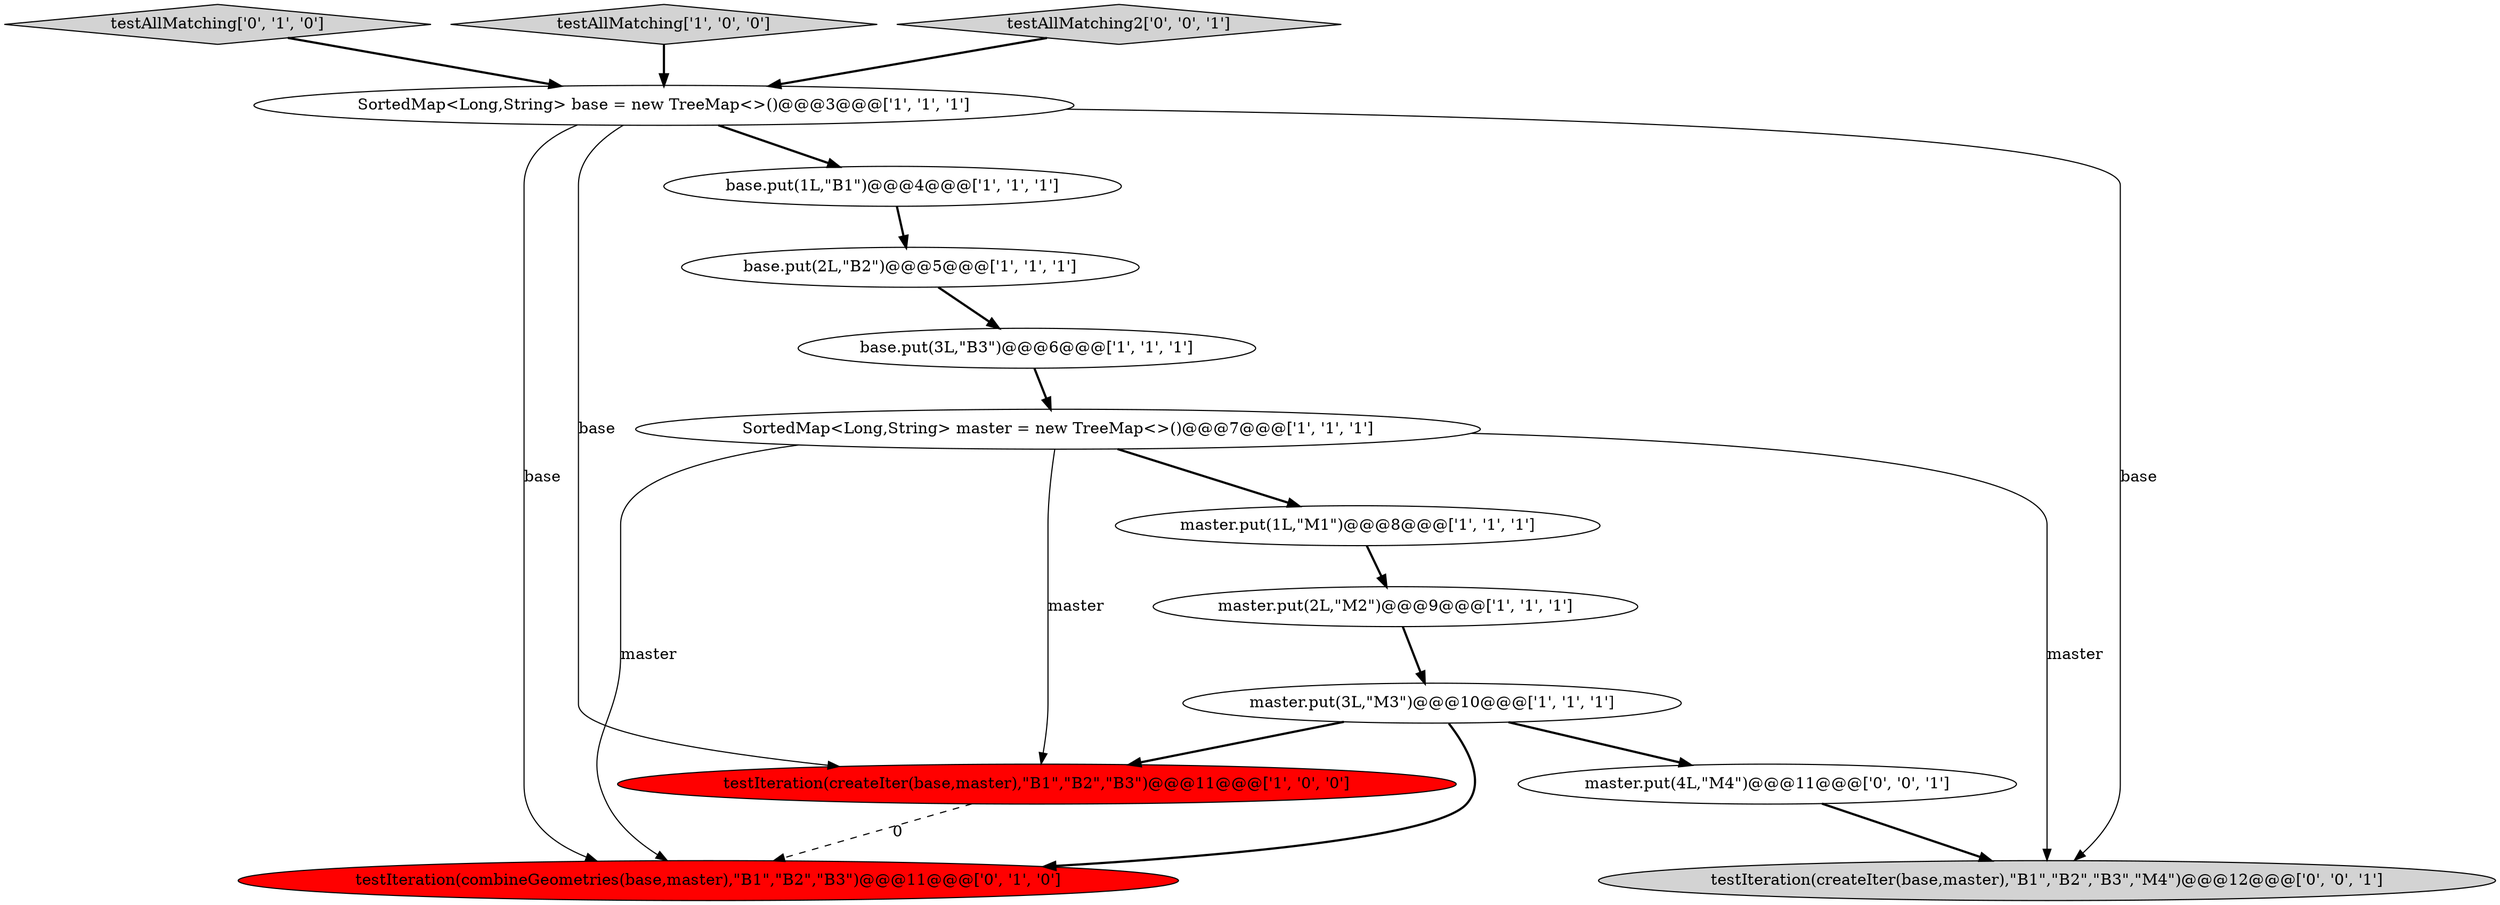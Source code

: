 digraph {
4 [style = filled, label = "master.put(1L,\"M1\")@@@8@@@['1', '1', '1']", fillcolor = white, shape = ellipse image = "AAA0AAABBB1BBB"];
5 [style = filled, label = "base.put(1L,\"B1\")@@@4@@@['1', '1', '1']", fillcolor = white, shape = ellipse image = "AAA0AAABBB1BBB"];
7 [style = filled, label = "master.put(2L,\"M2\")@@@9@@@['1', '1', '1']", fillcolor = white, shape = ellipse image = "AAA0AAABBB1BBB"];
14 [style = filled, label = "testIteration(createIter(base,master),\"B1\",\"B2\",\"B3\",\"M4\")@@@12@@@['0', '0', '1']", fillcolor = lightgray, shape = ellipse image = "AAA0AAABBB3BBB"];
3 [style = filled, label = "SortedMap<Long,String> master = new TreeMap<>()@@@7@@@['1', '1', '1']", fillcolor = white, shape = ellipse image = "AAA0AAABBB1BBB"];
8 [style = filled, label = "base.put(3L,\"B3\")@@@6@@@['1', '1', '1']", fillcolor = white, shape = ellipse image = "AAA0AAABBB1BBB"];
2 [style = filled, label = "master.put(3L,\"M3\")@@@10@@@['1', '1', '1']", fillcolor = white, shape = ellipse image = "AAA0AAABBB1BBB"];
10 [style = filled, label = "testAllMatching['0', '1', '0']", fillcolor = lightgray, shape = diamond image = "AAA0AAABBB2BBB"];
11 [style = filled, label = "testIteration(combineGeometries(base,master),\"B1\",\"B2\",\"B3\")@@@11@@@['0', '1', '0']", fillcolor = red, shape = ellipse image = "AAA1AAABBB2BBB"];
0 [style = filled, label = "SortedMap<Long,String> base = new TreeMap<>()@@@3@@@['1', '1', '1']", fillcolor = white, shape = ellipse image = "AAA0AAABBB1BBB"];
12 [style = filled, label = "master.put(4L,\"M4\")@@@11@@@['0', '0', '1']", fillcolor = white, shape = ellipse image = "AAA0AAABBB3BBB"];
1 [style = filled, label = "testAllMatching['1', '0', '0']", fillcolor = lightgray, shape = diamond image = "AAA0AAABBB1BBB"];
13 [style = filled, label = "testAllMatching2['0', '0', '1']", fillcolor = lightgray, shape = diamond image = "AAA0AAABBB3BBB"];
9 [style = filled, label = "testIteration(createIter(base,master),\"B1\",\"B2\",\"B3\")@@@11@@@['1', '0', '0']", fillcolor = red, shape = ellipse image = "AAA1AAABBB1BBB"];
6 [style = filled, label = "base.put(2L,\"B2\")@@@5@@@['1', '1', '1']", fillcolor = white, shape = ellipse image = "AAA0AAABBB1BBB"];
3->9 [style = solid, label="master"];
8->3 [style = bold, label=""];
0->9 [style = solid, label="base"];
1->0 [style = bold, label=""];
2->9 [style = bold, label=""];
3->14 [style = solid, label="master"];
3->4 [style = bold, label=""];
0->11 [style = solid, label="base"];
4->7 [style = bold, label=""];
2->12 [style = bold, label=""];
0->14 [style = solid, label="base"];
5->6 [style = bold, label=""];
7->2 [style = bold, label=""];
10->0 [style = bold, label=""];
6->8 [style = bold, label=""];
12->14 [style = bold, label=""];
9->11 [style = dashed, label="0"];
3->11 [style = solid, label="master"];
2->11 [style = bold, label=""];
0->5 [style = bold, label=""];
13->0 [style = bold, label=""];
}

